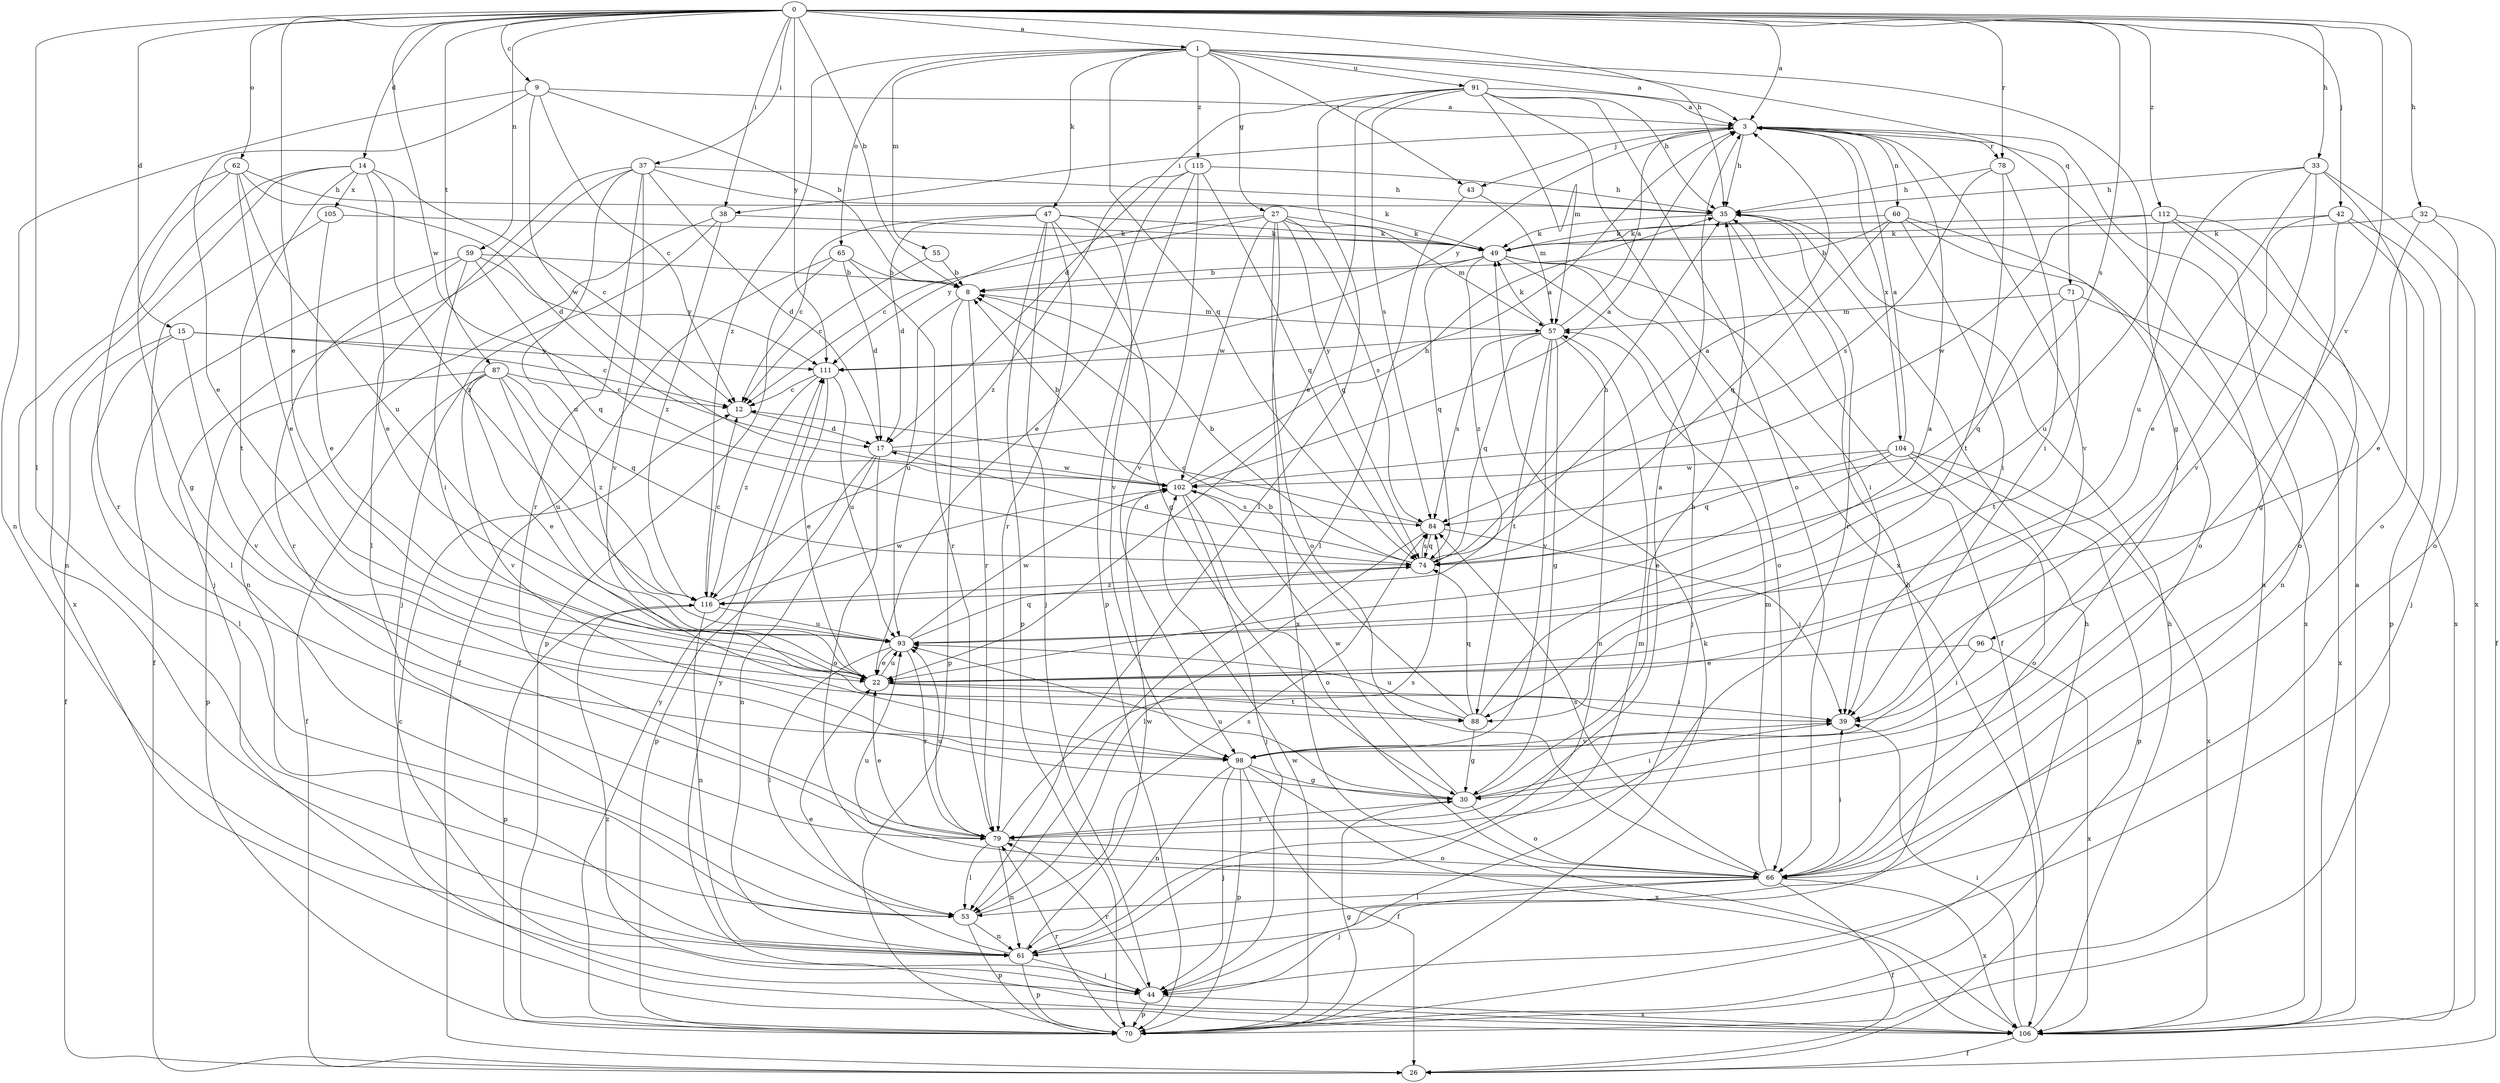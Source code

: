 strict digraph  {
0;
1;
3;
8;
9;
12;
14;
15;
17;
22;
26;
27;
30;
32;
33;
35;
37;
38;
39;
42;
43;
44;
47;
49;
53;
55;
57;
59;
60;
61;
62;
65;
66;
70;
71;
74;
78;
79;
84;
87;
88;
91;
93;
96;
98;
102;
104;
105;
106;
111;
112;
115;
116;
0 -> 1  [label=a];
0 -> 3  [label=a];
0 -> 8  [label=b];
0 -> 9  [label=c];
0 -> 14  [label=d];
0 -> 15  [label=d];
0 -> 22  [label=e];
0 -> 32  [label=h];
0 -> 33  [label=h];
0 -> 35  [label=h];
0 -> 37  [label=i];
0 -> 38  [label=i];
0 -> 42  [label=j];
0 -> 53  [label=l];
0 -> 59  [label=n];
0 -> 62  [label=o];
0 -> 78  [label=r];
0 -> 84  [label=s];
0 -> 87  [label=t];
0 -> 96  [label=v];
0 -> 102  [label=w];
0 -> 111  [label=y];
0 -> 112  [label=z];
1 -> 3  [label=a];
1 -> 27  [label=g];
1 -> 30  [label=g];
1 -> 43  [label=j];
1 -> 47  [label=k];
1 -> 55  [label=m];
1 -> 65  [label=o];
1 -> 71  [label=q];
1 -> 74  [label=q];
1 -> 91  [label=u];
1 -> 115  [label=z];
1 -> 116  [label=z];
3 -> 35  [label=h];
3 -> 38  [label=i];
3 -> 43  [label=j];
3 -> 60  [label=n];
3 -> 78  [label=r];
3 -> 98  [label=v];
3 -> 104  [label=x];
3 -> 111  [label=y];
8 -> 57  [label=m];
8 -> 70  [label=p];
8 -> 79  [label=r];
8 -> 93  [label=u];
9 -> 3  [label=a];
9 -> 8  [label=b];
9 -> 12  [label=c];
9 -> 22  [label=e];
9 -> 61  [label=n];
9 -> 102  [label=w];
12 -> 17  [label=d];
14 -> 12  [label=c];
14 -> 22  [label=e];
14 -> 61  [label=n];
14 -> 88  [label=t];
14 -> 105  [label=x];
14 -> 106  [label=x];
14 -> 116  [label=z];
15 -> 12  [label=c];
15 -> 26  [label=f];
15 -> 53  [label=l];
15 -> 98  [label=v];
15 -> 111  [label=y];
17 -> 3  [label=a];
17 -> 61  [label=n];
17 -> 66  [label=o];
17 -> 70  [label=p];
17 -> 102  [label=w];
22 -> 39  [label=i];
22 -> 88  [label=t];
22 -> 93  [label=u];
27 -> 12  [label=c];
27 -> 49  [label=k];
27 -> 57  [label=m];
27 -> 66  [label=o];
27 -> 74  [label=q];
27 -> 84  [label=s];
27 -> 102  [label=w];
27 -> 106  [label=x];
27 -> 111  [label=y];
30 -> 35  [label=h];
30 -> 39  [label=i];
30 -> 66  [label=o];
30 -> 79  [label=r];
30 -> 93  [label=u];
30 -> 102  [label=w];
32 -> 22  [label=e];
32 -> 26  [label=f];
32 -> 49  [label=k];
32 -> 66  [label=o];
33 -> 22  [label=e];
33 -> 35  [label=h];
33 -> 66  [label=o];
33 -> 93  [label=u];
33 -> 98  [label=v];
33 -> 106  [label=x];
35 -> 26  [label=f];
35 -> 49  [label=k];
35 -> 79  [label=r];
37 -> 17  [label=d];
37 -> 35  [label=h];
37 -> 44  [label=j];
37 -> 49  [label=k];
37 -> 53  [label=l];
37 -> 79  [label=r];
37 -> 93  [label=u];
37 -> 98  [label=v];
38 -> 44  [label=j];
38 -> 49  [label=k];
38 -> 61  [label=n];
38 -> 116  [label=z];
39 -> 98  [label=v];
42 -> 30  [label=g];
42 -> 39  [label=i];
42 -> 44  [label=j];
42 -> 49  [label=k];
42 -> 70  [label=p];
43 -> 53  [label=l];
43 -> 57  [label=m];
44 -> 70  [label=p];
44 -> 79  [label=r];
44 -> 106  [label=x];
44 -> 111  [label=y];
47 -> 12  [label=c];
47 -> 17  [label=d];
47 -> 30  [label=g];
47 -> 44  [label=j];
47 -> 49  [label=k];
47 -> 70  [label=p];
47 -> 79  [label=r];
47 -> 98  [label=v];
49 -> 8  [label=b];
49 -> 39  [label=i];
49 -> 44  [label=j];
49 -> 66  [label=o];
49 -> 74  [label=q];
49 -> 116  [label=z];
53 -> 61  [label=n];
53 -> 70  [label=p];
53 -> 84  [label=s];
55 -> 8  [label=b];
55 -> 12  [label=c];
57 -> 3  [label=a];
57 -> 30  [label=g];
57 -> 49  [label=k];
57 -> 61  [label=n];
57 -> 74  [label=q];
57 -> 84  [label=s];
57 -> 88  [label=t];
57 -> 98  [label=v];
57 -> 111  [label=y];
59 -> 8  [label=b];
59 -> 26  [label=f];
59 -> 39  [label=i];
59 -> 74  [label=q];
59 -> 79  [label=r];
59 -> 111  [label=y];
60 -> 8  [label=b];
60 -> 39  [label=i];
60 -> 49  [label=k];
60 -> 66  [label=o];
60 -> 74  [label=q];
60 -> 106  [label=x];
61 -> 22  [label=e];
61 -> 35  [label=h];
61 -> 44  [label=j];
61 -> 57  [label=m];
61 -> 70  [label=p];
61 -> 102  [label=w];
62 -> 17  [label=d];
62 -> 22  [label=e];
62 -> 30  [label=g];
62 -> 35  [label=h];
62 -> 79  [label=r];
62 -> 93  [label=u];
65 -> 8  [label=b];
65 -> 17  [label=d];
65 -> 26  [label=f];
65 -> 70  [label=p];
65 -> 79  [label=r];
66 -> 26  [label=f];
66 -> 39  [label=i];
66 -> 44  [label=j];
66 -> 53  [label=l];
66 -> 57  [label=m];
66 -> 84  [label=s];
66 -> 93  [label=u];
66 -> 106  [label=x];
70 -> 3  [label=a];
70 -> 30  [label=g];
70 -> 35  [label=h];
70 -> 49  [label=k];
70 -> 79  [label=r];
70 -> 102  [label=w];
70 -> 111  [label=y];
71 -> 57  [label=m];
71 -> 74  [label=q];
71 -> 88  [label=t];
71 -> 106  [label=x];
74 -> 3  [label=a];
74 -> 8  [label=b];
74 -> 17  [label=d];
74 -> 35  [label=h];
74 -> 84  [label=s];
74 -> 116  [label=z];
78 -> 35  [label=h];
78 -> 39  [label=i];
78 -> 84  [label=s];
78 -> 88  [label=t];
79 -> 3  [label=a];
79 -> 22  [label=e];
79 -> 53  [label=l];
79 -> 61  [label=n];
79 -> 66  [label=o];
79 -> 84  [label=s];
79 -> 93  [label=u];
84 -> 12  [label=c];
84 -> 39  [label=i];
84 -> 53  [label=l];
84 -> 74  [label=q];
87 -> 12  [label=c];
87 -> 22  [label=e];
87 -> 26  [label=f];
87 -> 70  [label=p];
87 -> 74  [label=q];
87 -> 93  [label=u];
87 -> 98  [label=v];
87 -> 116  [label=z];
88 -> 3  [label=a];
88 -> 8  [label=b];
88 -> 30  [label=g];
88 -> 74  [label=q];
88 -> 93  [label=u];
91 -> 3  [label=a];
91 -> 17  [label=d];
91 -> 22  [label=e];
91 -> 35  [label=h];
91 -> 53  [label=l];
91 -> 57  [label=m];
91 -> 66  [label=o];
91 -> 84  [label=s];
91 -> 106  [label=x];
93 -> 22  [label=e];
93 -> 53  [label=l];
93 -> 74  [label=q];
93 -> 79  [label=r];
93 -> 102  [label=w];
96 -> 22  [label=e];
96 -> 39  [label=i];
96 -> 106  [label=x];
98 -> 26  [label=f];
98 -> 30  [label=g];
98 -> 44  [label=j];
98 -> 61  [label=n];
98 -> 70  [label=p];
98 -> 106  [label=x];
102 -> 3  [label=a];
102 -> 8  [label=b];
102 -> 35  [label=h];
102 -> 44  [label=j];
102 -> 66  [label=o];
102 -> 84  [label=s];
104 -> 3  [label=a];
104 -> 22  [label=e];
104 -> 66  [label=o];
104 -> 70  [label=p];
104 -> 74  [label=q];
104 -> 102  [label=w];
104 -> 106  [label=x];
105 -> 22  [label=e];
105 -> 49  [label=k];
105 -> 53  [label=l];
106 -> 3  [label=a];
106 -> 12  [label=c];
106 -> 26  [label=f];
106 -> 35  [label=h];
106 -> 39  [label=i];
106 -> 116  [label=z];
111 -> 12  [label=c];
111 -> 22  [label=e];
111 -> 93  [label=u];
111 -> 116  [label=z];
112 -> 49  [label=k];
112 -> 61  [label=n];
112 -> 66  [label=o];
112 -> 93  [label=u];
112 -> 102  [label=w];
112 -> 106  [label=x];
115 -> 22  [label=e];
115 -> 35  [label=h];
115 -> 70  [label=p];
115 -> 74  [label=q];
115 -> 98  [label=v];
115 -> 116  [label=z];
116 -> 12  [label=c];
116 -> 61  [label=n];
116 -> 70  [label=p];
116 -> 93  [label=u];
116 -> 102  [label=w];
}
